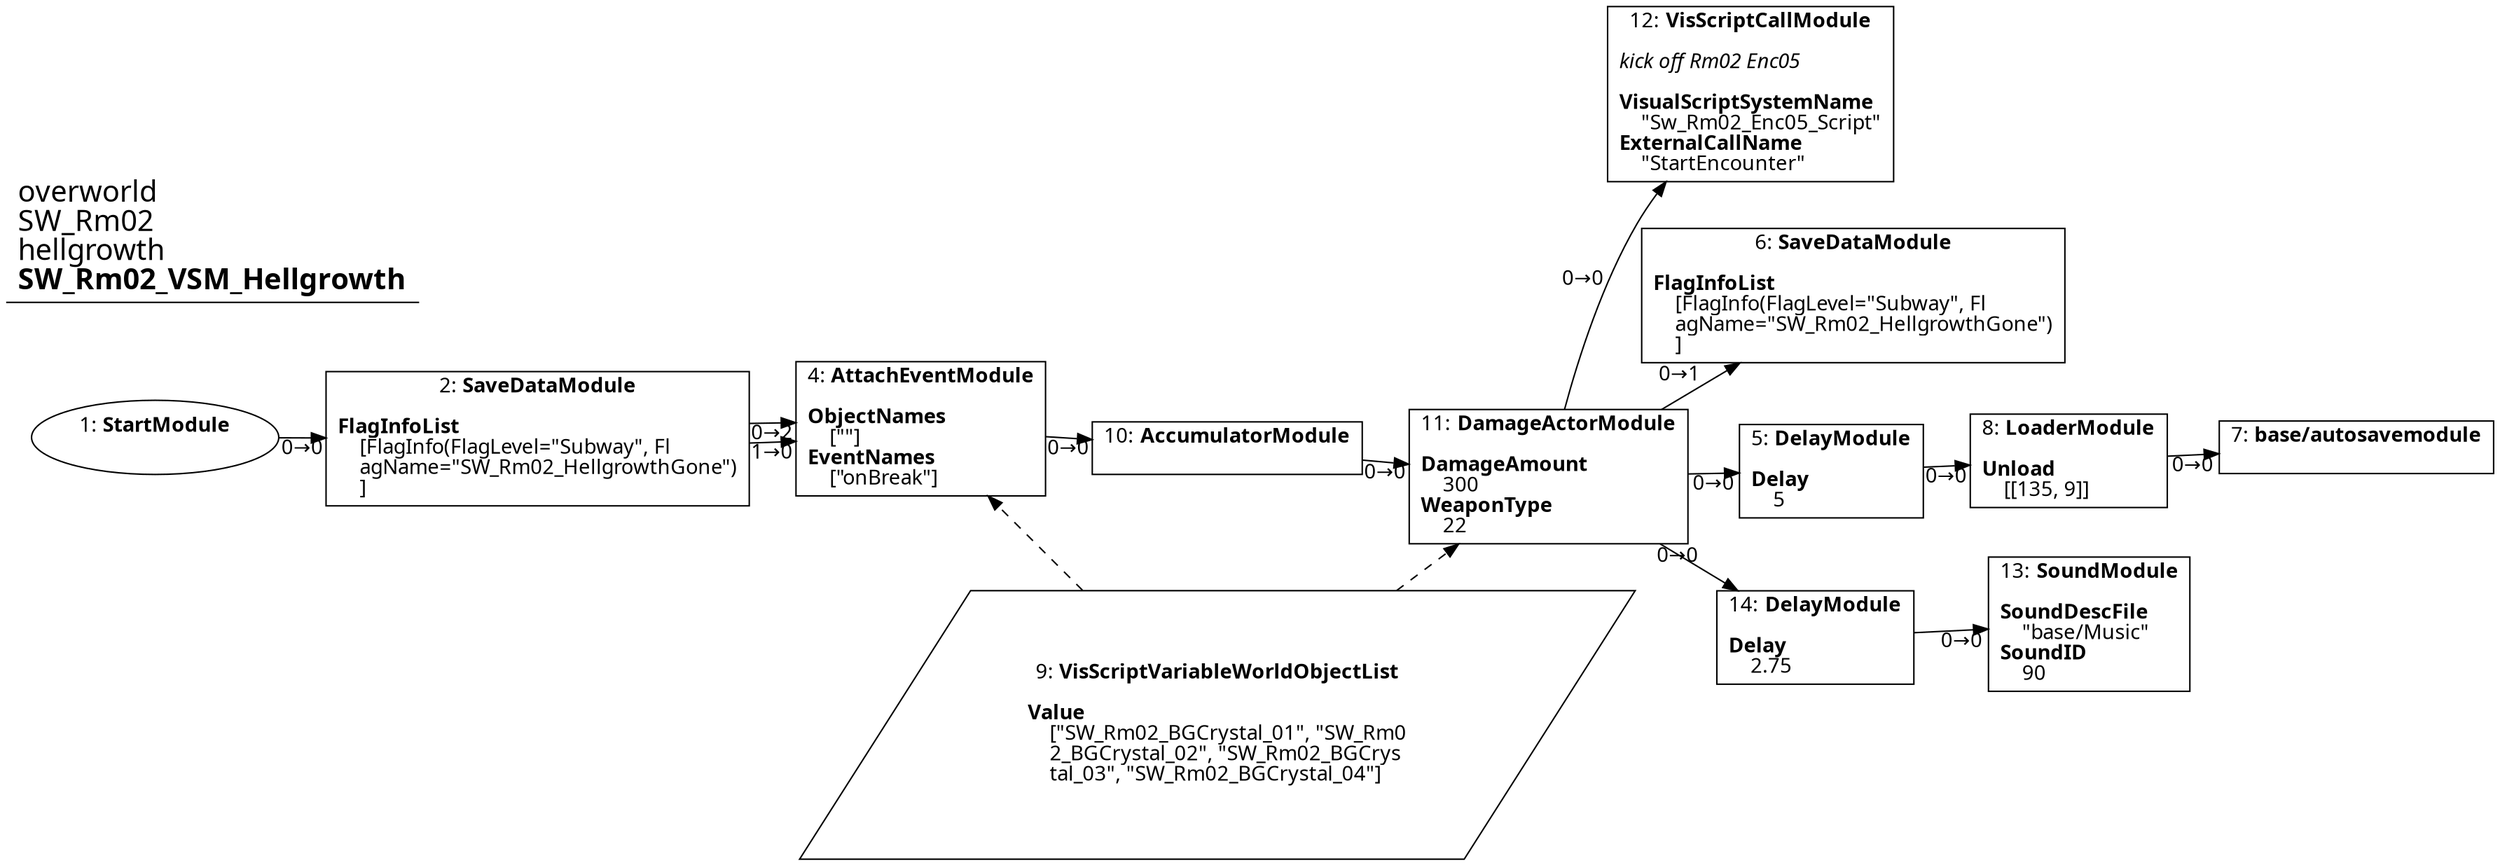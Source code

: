 digraph {
    layout = fdp;
    overlap = prism;
    sep = "+16";
    splines = spline;

    node [ shape = box ];

    graph [ fontname = "Segoe UI" ];
    node [ fontname = "Segoe UI" ];
    edge [ fontname = "Segoe UI" ];

    1 [ label = <1: <b>StartModule</b><br/><br/>> ];
    1 [ shape = oval ]
    1 [ pos = "0.21800001,-0.29700002!" ];
    1 -> 2 [ label = "0→0" ];

    2 [ label = <2: <b>SaveDataModule</b><br/><br/><b>FlagInfoList</b><br align="left"/>    [FlagInfo(FlagLevel=&quot;Subway&quot;, Fl<br align="left"/>    agName=&quot;SW_Rm02_HellgrowthGone&quot;)<br align="left"/>    ]<br align="left"/>> ];
    2 [ pos = "0.43600002,-0.29700002!" ];
    2 -> 4 [ label = "0→2" ];
    2 -> 4 [ label = "1→0" ];

    4 [ label = <4: <b>AttachEventModule</b><br/><br/><b>ObjectNames</b><br align="left"/>    [&quot;&quot;]<br align="left"/><b>EventNames</b><br align="left"/>    [&quot;onBreak&quot;]<br align="left"/>> ];
    4 [ pos = "0.69600004,-0.289!" ];
    4 -> 10 [ label = "0→0" ];
    9 -> 4 [ style = dashed ];

    5 [ label = <5: <b>DelayModule</b><br/><br/><b>Delay</b><br align="left"/>    5<br align="left"/>> ];
    5 [ pos = "1.342,-0.289!" ];
    5 -> 8 [ label = "0→0" ];

    6 [ label = <6: <b>SaveDataModule</b><br/><br/><b>FlagInfoList</b><br align="left"/>    [FlagInfo(FlagLevel=&quot;Subway&quot;, Fl<br align="left"/>    agName=&quot;SW_Rm02_HellgrowthGone&quot;)<br align="left"/>    ]<br align="left"/>> ];
    6 [ pos = "1.3440001,-0.11800001!" ];

    7 [ label = <7: <b>base/autosavemodule</b><br/><br/>> ];
    7 [ pos = "1.7650001,-0.289!" ];

    8 [ label = <8: <b>LoaderModule</b><br/><br/><b>Unload</b><br align="left"/>    [[135, 9]]<br align="left"/>> ];
    8 [ pos = "1.5070001,-0.289!" ];
    8 -> 7 [ label = "0→0" ];

    9 [ label = <9: <b>VisScriptVariableWorldObjectList</b><br/><br/><b>Value</b><br align="left"/>    [&quot;SW_Rm02_BGCrystal_01&quot;, &quot;SW_Rm0<br align="left"/>    2_BGCrystal_02&quot;, &quot;SW_Rm02_BGCrys<br align="left"/>    tal_03&quot;, &quot;SW_Rm02_BGCrystal_04&quot;]<br align="left"/>> ];
    9 [ shape = parallelogram ]
    9 [ pos = "0.81500006,-0.59400004!" ];

    10 [ label = <10: <b>AccumulatorModule</b><br/><br/>> ];
    10 [ pos = "0.88900006,-0.289!" ];
    10 -> 11 [ label = "0→0" ];

    11 [ label = <11: <b>DamageActorModule</b><br/><br/><b>DamageAmount</b><br align="left"/>    300<br align="left"/><b>WeaponType</b><br align="left"/>    22<br align="left"/>> ];
    11 [ pos = "1.1060001,-0.289!" ];
    11 -> 5 [ label = "0→0" ];
    11 -> 6 [ label = "0→1" ];
    11 -> 12 [ label = "0→0" ];
    11 -> 14 [ label = "0→0" ];
    9 -> 11 [ style = dashed ];

    12 [ label = <12: <b>VisScriptCallModule</b><br/><br/><i>kick off Rm02 Enc05<br align="left"/></i><br align="left"/><b>VisualScriptSystemName</b><br align="left"/>    &quot;Sw_Rm02_Enc05_Script&quot;<br align="left"/><b>ExternalCallName</b><br align="left"/>    &quot;StartEncounter&quot;<br align="left"/>> ];
    12 [ pos = "1.32,-0.043!" ];

    13 [ label = <13: <b>SoundModule</b><br/><br/><b>SoundDescFile</b><br align="left"/>    &quot;base/Music&quot;<br align="left"/><b>SoundID</b><br align="left"/>    90<br align="left"/>> ];
    13 [ pos = "1.5230001,-0.521!" ];

    14 [ label = <14: <b>DelayModule</b><br/><br/><b>Delay</b><br align="left"/>    2.75<br align="left"/>> ];
    14 [ pos = "1.3470001,-0.521!" ];
    14 -> 13 [ label = "0→0" ];

    title [ pos = "0.21700001,-0.042000003!" ];
    title [ shape = underline ];
    title [ label = <<font point-size="20">overworld<br align="left"/>SW_Rm02<br align="left"/>hellgrowth<br align="left"/><b>SW_Rm02_VSM_Hellgrowth</b><br align="left"/></font>> ];
}
